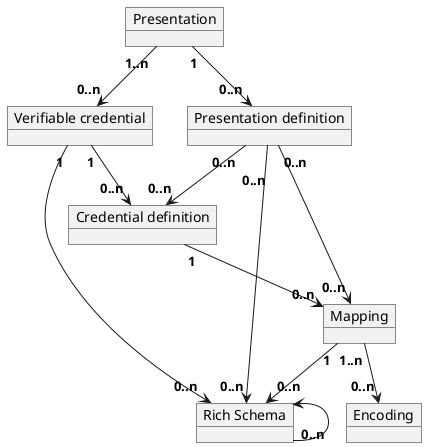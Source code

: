 @startuml
object "Presentation definition" as pres_def {
}
object "Presentation" as pres {
}
object "Mapping" as map {
}
object "Encoding" as enc {
}
object "Credential definition" as cred_def {
}
object "Verifiable credential" as verif_cred {
}
object "Rich Schema" as rich_schema {
}

pres "<b>1" --> "<b>0..n" pres_def
pres "<b>1..n" --> "<b>0..n" verif_cred

pres_def "\n<b>0..n" --> "<b>0..n" rich_schema
pres_def "<b>0..n" --> "<b>0..n" map
pres_def "<b>0..n" --> "<b>0..n" cred_def

verif_cred "<b>1" --> "<b>0..n" cred_def
verif_cred "<b>1" --> "<b>0..n" rich_schema

cred_def "<b>1" --> "<b>0..n" map

map "<b>1" --> "<b>0..n" rich_schema
map "<b>1..n" --> "<b>0..n" enc

rich_schema "<b>0..n" -up-> rich_schema

@enduml